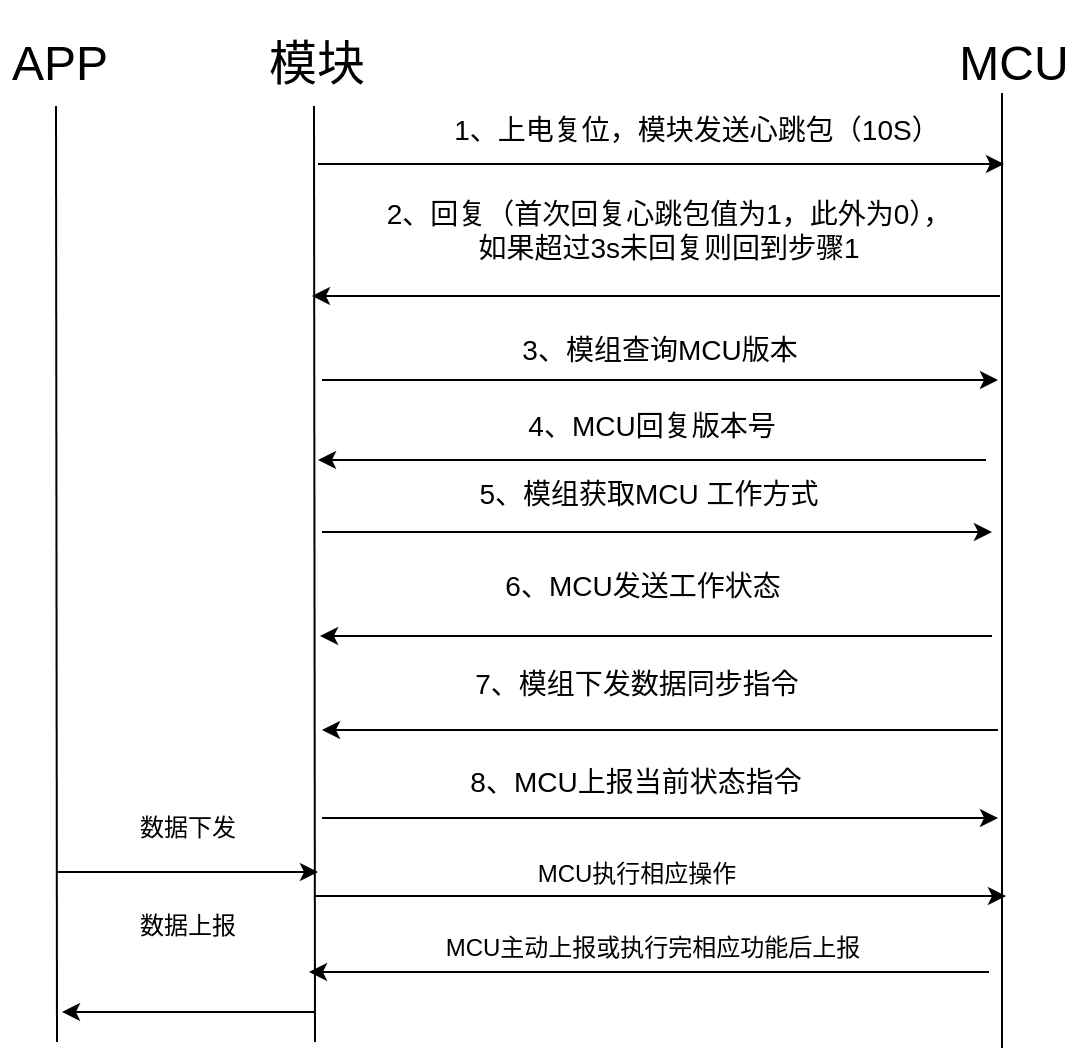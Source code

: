 <mxfile version="15.7.0" type="github">
  <diagram id="F3S5QaNviVKwhImFeugm" name="Page-1">
    <mxGraphModel dx="981" dy="549" grid="0" gridSize="10" guides="1" tooltips="1" connect="1" arrows="1" fold="1" page="1" pageScale="1" pageWidth="827" pageHeight="1169" math="0" shadow="0">
      <root>
        <mxCell id="0" />
        <mxCell id="1" parent="0" />
        <mxCell id="8Cm0ka7NUujiJoH0r2gA-5" value="" style="endArrow=none;html=1;rounded=0;" edge="1" parent="1">
          <mxGeometry width="50" height="50" relative="1" as="geometry">
            <mxPoint x="258.5" y="628" as="sourcePoint" />
            <mxPoint x="258" y="160" as="targetPoint" />
          </mxGeometry>
        </mxCell>
        <mxCell id="8Cm0ka7NUujiJoH0r2gA-6" value="" style="endArrow=none;html=1;rounded=0;" edge="1" parent="1">
          <mxGeometry width="50" height="50" relative="1" as="geometry">
            <mxPoint x="602" y="631" as="sourcePoint" />
            <mxPoint x="602" y="153.5" as="targetPoint" />
          </mxGeometry>
        </mxCell>
        <mxCell id="8Cm0ka7NUujiJoH0r2gA-10" value="" style="endArrow=classic;html=1;rounded=0;" edge="1" parent="1">
          <mxGeometry width="50" height="50" relative="1" as="geometry">
            <mxPoint x="260" y="189" as="sourcePoint" />
            <mxPoint x="603" y="189" as="targetPoint" />
          </mxGeometry>
        </mxCell>
        <mxCell id="8Cm0ka7NUujiJoH0r2gA-11" value="&lt;font style=&quot;font-size: 24px&quot;&gt;模块&lt;/font&gt;" style="text;html=1;strokeColor=none;fillColor=none;align=center;verticalAlign=middle;whiteSpace=wrap;rounded=0;" vertex="1" parent="1">
          <mxGeometry x="208" y="107" width="103" height="63" as="geometry" />
        </mxCell>
        <mxCell id="8Cm0ka7NUujiJoH0r2gA-12" value="MCU" style="text;html=1;strokeColor=none;fillColor=none;align=center;verticalAlign=middle;whiteSpace=wrap;rounded=0;fontSize=24;" vertex="1" parent="1">
          <mxGeometry x="578" y="123.5" width="60" height="30" as="geometry" />
        </mxCell>
        <mxCell id="8Cm0ka7NUujiJoH0r2gA-13" value="&lt;font style=&quot;font-size: 14px&quot;&gt;1、上电复位，模块发送心跳包（10S）&lt;/font&gt;" style="text;html=1;strokeColor=none;fillColor=none;align=center;verticalAlign=middle;whiteSpace=wrap;rounded=0;fontSize=24;" vertex="1" parent="1">
          <mxGeometry x="302" y="153.5" width="295" height="30" as="geometry" />
        </mxCell>
        <mxCell id="8Cm0ka7NUujiJoH0r2gA-14" value="" style="endArrow=classic;html=1;rounded=0;fontSize=14;" edge="1" parent="1">
          <mxGeometry width="50" height="50" relative="1" as="geometry">
            <mxPoint x="601" y="255" as="sourcePoint" />
            <mxPoint x="257" y="255" as="targetPoint" />
          </mxGeometry>
        </mxCell>
        <mxCell id="8Cm0ka7NUujiJoH0r2gA-15" value="2、回复（首次回复心跳包值为1，此外为0），如果超过3s未回复则回到步骤1" style="text;html=1;strokeColor=none;fillColor=none;align=center;verticalAlign=middle;whiteSpace=wrap;rounded=0;fontSize=14;" vertex="1" parent="1">
          <mxGeometry x="291" y="194" width="289" height="55" as="geometry" />
        </mxCell>
        <mxCell id="8Cm0ka7NUujiJoH0r2gA-18" value="" style="endArrow=classic;html=1;rounded=0;fontSize=14;" edge="1" parent="1">
          <mxGeometry width="50" height="50" relative="1" as="geometry">
            <mxPoint x="262" y="297" as="sourcePoint" />
            <mxPoint x="600" y="297" as="targetPoint" />
          </mxGeometry>
        </mxCell>
        <mxCell id="8Cm0ka7NUujiJoH0r2gA-19" value="3、模组查询MCU版本" style="text;html=1;strokeColor=none;fillColor=none;align=center;verticalAlign=middle;whiteSpace=wrap;rounded=0;fontSize=14;" vertex="1" parent="1">
          <mxGeometry x="342" y="267" width="178" height="30" as="geometry" />
        </mxCell>
        <mxCell id="8Cm0ka7NUujiJoH0r2gA-20" value="" style="endArrow=classic;html=1;rounded=0;fontSize=14;" edge="1" parent="1">
          <mxGeometry width="50" height="50" relative="1" as="geometry">
            <mxPoint x="594" y="337" as="sourcePoint" />
            <mxPoint x="260" y="337" as="targetPoint" />
          </mxGeometry>
        </mxCell>
        <mxCell id="8Cm0ka7NUujiJoH0r2gA-21" value="4、MCU回复版本号" style="text;html=1;strokeColor=none;fillColor=none;align=center;verticalAlign=middle;whiteSpace=wrap;rounded=0;fontSize=14;" vertex="1" parent="1">
          <mxGeometry x="334" y="305" width="186" height="30" as="geometry" />
        </mxCell>
        <mxCell id="8Cm0ka7NUujiJoH0r2gA-22" value="" style="endArrow=classic;html=1;rounded=0;fontSize=14;" edge="1" parent="1">
          <mxGeometry width="50" height="50" relative="1" as="geometry">
            <mxPoint x="262" y="373" as="sourcePoint" />
            <mxPoint x="597" y="373" as="targetPoint" />
          </mxGeometry>
        </mxCell>
        <mxCell id="8Cm0ka7NUujiJoH0r2gA-23" value="5、模组获取MCU 工作方式" style="text;html=1;strokeColor=none;fillColor=none;align=center;verticalAlign=middle;whiteSpace=wrap;rounded=0;fontSize=14;" vertex="1" parent="1">
          <mxGeometry x="325" y="339" width="201" height="30" as="geometry" />
        </mxCell>
        <mxCell id="8Cm0ka7NUujiJoH0r2gA-24" value="" style="endArrow=classic;html=1;rounded=0;fontSize=14;" edge="1" parent="1">
          <mxGeometry width="50" height="50" relative="1" as="geometry">
            <mxPoint x="597" y="425" as="sourcePoint" />
            <mxPoint x="261" y="425" as="targetPoint" />
          </mxGeometry>
        </mxCell>
        <mxCell id="8Cm0ka7NUujiJoH0r2gA-25" value="6、MCU发送工作状态" style="text;html=1;strokeColor=none;fillColor=none;align=center;verticalAlign=middle;whiteSpace=wrap;rounded=0;fontSize=14;" vertex="1" parent="1">
          <mxGeometry x="342" y="385" width="161" height="30" as="geometry" />
        </mxCell>
        <mxCell id="8Cm0ka7NUujiJoH0r2gA-31" value="" style="endArrow=classic;html=1;rounded=0;fontSize=14;" edge="1" parent="1">
          <mxGeometry width="50" height="50" relative="1" as="geometry">
            <mxPoint x="600" y="472" as="sourcePoint" />
            <mxPoint x="262" y="472" as="targetPoint" />
          </mxGeometry>
        </mxCell>
        <mxCell id="8Cm0ka7NUujiJoH0r2gA-32" value="7、模组下发数据同步指令" style="text;html=1;strokeColor=none;fillColor=none;align=center;verticalAlign=middle;whiteSpace=wrap;rounded=0;fontSize=14;" vertex="1" parent="1">
          <mxGeometry x="314.5" y="434" width="209" height="30" as="geometry" />
        </mxCell>
        <mxCell id="8Cm0ka7NUujiJoH0r2gA-33" value="" style="endArrow=classic;html=1;rounded=0;fontSize=14;" edge="1" parent="1">
          <mxGeometry width="50" height="50" relative="1" as="geometry">
            <mxPoint x="262" y="516" as="sourcePoint" />
            <mxPoint x="600" y="516" as="targetPoint" />
          </mxGeometry>
        </mxCell>
        <mxCell id="8Cm0ka7NUujiJoH0r2gA-35" value="8、MCU上报当前状态指令" style="text;html=1;strokeColor=none;fillColor=none;align=center;verticalAlign=middle;whiteSpace=wrap;rounded=0;fontSize=14;" vertex="1" parent="1">
          <mxGeometry x="302" y="483" width="234" height="30" as="geometry" />
        </mxCell>
        <mxCell id="8Cm0ka7NUujiJoH0r2gA-37" value="" style="endArrow=none;html=1;rounded=0;" edge="1" parent="1">
          <mxGeometry width="50" height="50" relative="1" as="geometry">
            <mxPoint x="129.5" y="628" as="sourcePoint" />
            <mxPoint x="129" y="160" as="targetPoint" />
          </mxGeometry>
        </mxCell>
        <mxCell id="8Cm0ka7NUujiJoH0r2gA-38" value="&lt;font style=&quot;font-size: 24px&quot;&gt;APP&lt;/font&gt;" style="text;html=1;strokeColor=none;fillColor=none;align=center;verticalAlign=middle;whiteSpace=wrap;rounded=0;fontSize=14;" vertex="1" parent="1">
          <mxGeometry x="101" y="123.5" width="60" height="30" as="geometry" />
        </mxCell>
        <mxCell id="8Cm0ka7NUujiJoH0r2gA-39" value="" style="endArrow=classic;html=1;rounded=0;fontSize=24;" edge="1" parent="1">
          <mxGeometry width="50" height="50" relative="1" as="geometry">
            <mxPoint x="130" y="543" as="sourcePoint" />
            <mxPoint x="260" y="543" as="targetPoint" />
          </mxGeometry>
        </mxCell>
        <mxCell id="8Cm0ka7NUujiJoH0r2gA-40" value="&lt;font style=&quot;font-size: 12px&quot;&gt;数据下发&lt;/font&gt;" style="text;html=1;strokeColor=none;fillColor=none;align=center;verticalAlign=middle;whiteSpace=wrap;rounded=0;fontSize=24;" vertex="1" parent="1">
          <mxGeometry x="165" y="502" width="60" height="30" as="geometry" />
        </mxCell>
        <mxCell id="8Cm0ka7NUujiJoH0r2gA-42" value="" style="endArrow=classic;html=1;rounded=0;fontSize=12;" edge="1" parent="1">
          <mxGeometry width="50" height="50" relative="1" as="geometry">
            <mxPoint x="258" y="613" as="sourcePoint" />
            <mxPoint x="132" y="613" as="targetPoint" />
          </mxGeometry>
        </mxCell>
        <mxCell id="8Cm0ka7NUujiJoH0r2gA-43" value="数据上报" style="text;html=1;strokeColor=none;fillColor=none;align=center;verticalAlign=middle;whiteSpace=wrap;rounded=0;fontSize=12;" vertex="1" parent="1">
          <mxGeometry x="165" y="555" width="60" height="30" as="geometry" />
        </mxCell>
        <mxCell id="8Cm0ka7NUujiJoH0r2gA-44" value="" style="endArrow=classic;html=1;rounded=0;fontSize=12;" edge="1" parent="1">
          <mxGeometry width="50" height="50" relative="1" as="geometry">
            <mxPoint x="595.5" y="593" as="sourcePoint" />
            <mxPoint x="255.5" y="593" as="targetPoint" />
          </mxGeometry>
        </mxCell>
        <mxCell id="8Cm0ka7NUujiJoH0r2gA-45" value="" style="endArrow=classic;html=1;rounded=0;fontSize=12;" edge="1" parent="1">
          <mxGeometry width="50" height="50" relative="1" as="geometry">
            <mxPoint x="258" y="555" as="sourcePoint" />
            <mxPoint x="604" y="555" as="targetPoint" />
          </mxGeometry>
        </mxCell>
        <mxCell id="8Cm0ka7NUujiJoH0r2gA-46" value="MCU执行相应操作" style="text;html=1;strokeColor=none;fillColor=none;align=center;verticalAlign=middle;whiteSpace=wrap;rounded=0;fontSize=12;" vertex="1" parent="1">
          <mxGeometry x="345.5" y="529" width="147" height="30" as="geometry" />
        </mxCell>
        <mxCell id="8Cm0ka7NUujiJoH0r2gA-47" value="MCU主动上报或执行完相应功能后上报" style="text;html=1;strokeColor=none;fillColor=none;align=center;verticalAlign=middle;whiteSpace=wrap;rounded=0;fontSize=12;" vertex="1" parent="1">
          <mxGeometry x="320.5" y="566" width="213" height="30" as="geometry" />
        </mxCell>
      </root>
    </mxGraphModel>
  </diagram>
</mxfile>
